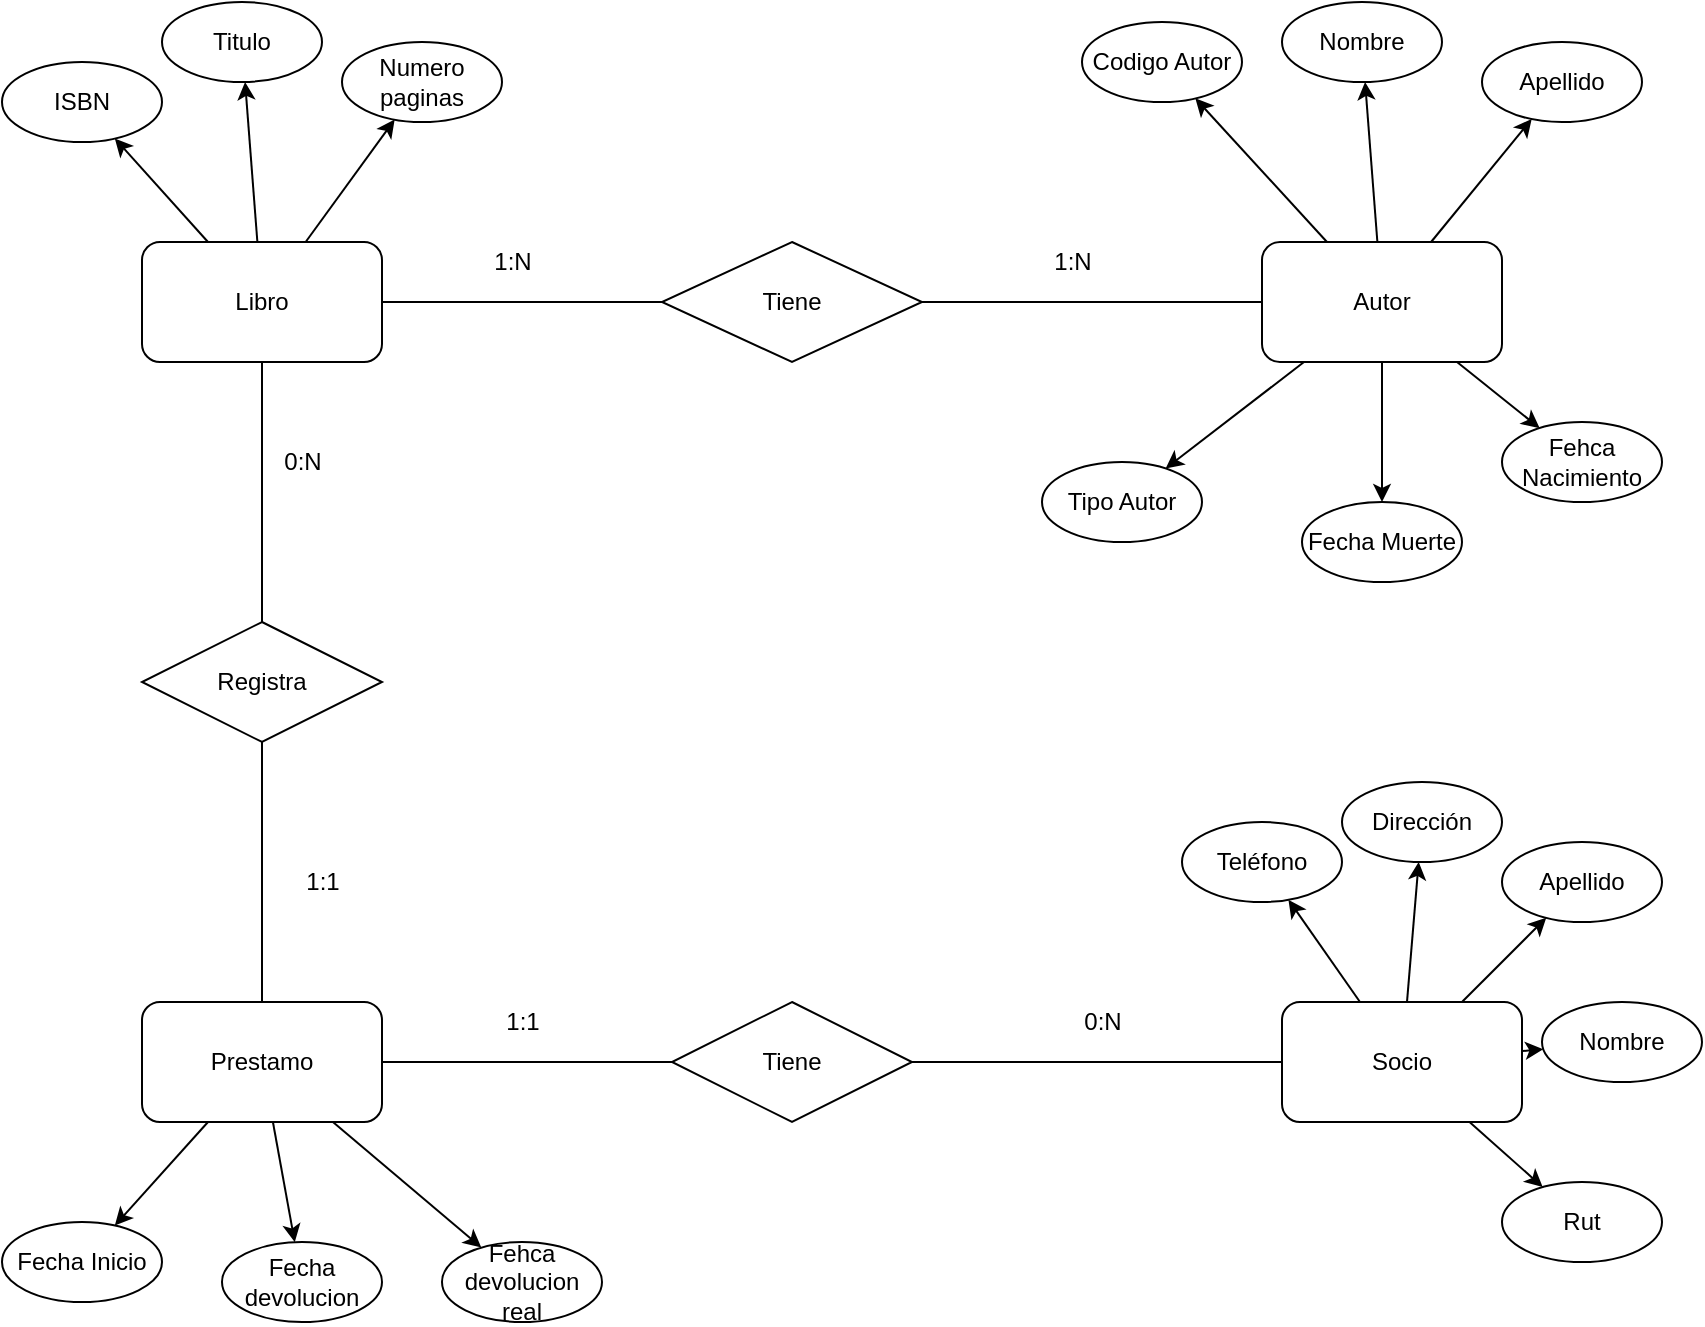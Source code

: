 <mxfile version="14.9.3" type="device"><diagram id="R2lEEEUBdFMjLlhIrx00" name="Page-1"><mxGraphModel dx="1102" dy="557" grid="1" gridSize="10" guides="1" tooltips="1" connect="1" arrows="1" fold="1" page="1" pageScale="1" pageWidth="850" pageHeight="1100" math="0" shadow="0" extFonts="Permanent Marker^https://fonts.googleapis.com/css?family=Permanent+Marker"><root><mxCell id="0"/><mxCell id="1" parent="0"/><mxCell id="kGfgkm85Q2bEizaAzBzo-1" value="Libro" style="rounded=1;whiteSpace=wrap;html=1;" parent="1" vertex="1"><mxGeometry x="70" y="220" width="120" height="60" as="geometry"/></mxCell><mxCell id="kGfgkm85Q2bEizaAzBzo-2" value="Titulo" style="ellipse;whiteSpace=wrap;html=1;" parent="1" vertex="1"><mxGeometry x="80" y="100" width="80" height="40" as="geometry"/></mxCell><mxCell id="kGfgkm85Q2bEizaAzBzo-3" value="Numero paginas" style="ellipse;whiteSpace=wrap;html=1;" parent="1" vertex="1"><mxGeometry x="170" y="120" width="80" height="40" as="geometry"/></mxCell><mxCell id="kGfgkm85Q2bEizaAzBzo-6" value="ISBN" style="ellipse;whiteSpace=wrap;html=1;" parent="1" vertex="1"><mxGeometry y="130" width="80" height="40" as="geometry"/></mxCell><mxCell id="kGfgkm85Q2bEizaAzBzo-7" value="" style="endArrow=classic;html=1;" parent="1" source="kGfgkm85Q2bEizaAzBzo-1" target="kGfgkm85Q2bEizaAzBzo-3" edge="1"><mxGeometry width="50" height="50" relative="1" as="geometry"><mxPoint x="400" y="330" as="sourcePoint"/><mxPoint x="450" y="280" as="targetPoint"/></mxGeometry></mxCell><mxCell id="kGfgkm85Q2bEizaAzBzo-8" value="" style="endArrow=classic;html=1;" parent="1" source="kGfgkm85Q2bEizaAzBzo-1" target="kGfgkm85Q2bEizaAzBzo-2" edge="1"><mxGeometry width="50" height="50" relative="1" as="geometry"><mxPoint x="60" y="250" as="sourcePoint"/><mxPoint x="110" y="200" as="targetPoint"/></mxGeometry></mxCell><mxCell id="kGfgkm85Q2bEizaAzBzo-9" value="" style="endArrow=classic;html=1;" parent="1" source="kGfgkm85Q2bEizaAzBzo-1" target="kGfgkm85Q2bEizaAzBzo-6" edge="1"><mxGeometry width="50" height="50" relative="1" as="geometry"><mxPoint x="400" y="330" as="sourcePoint"/><mxPoint x="450" y="280" as="targetPoint"/></mxGeometry></mxCell><mxCell id="kGfgkm85Q2bEizaAzBzo-10" value="Autor" style="rounded=1;whiteSpace=wrap;html=1;" parent="1" vertex="1"><mxGeometry x="630" y="220" width="120" height="60" as="geometry"/></mxCell><mxCell id="kGfgkm85Q2bEizaAzBzo-13" value="Codigo Autor" style="ellipse;whiteSpace=wrap;html=1;" parent="1" vertex="1"><mxGeometry x="540" y="110" width="80" height="40" as="geometry"/></mxCell><mxCell id="kGfgkm85Q2bEizaAzBzo-14" value="Nombre" style="ellipse;whiteSpace=wrap;html=1;" parent="1" vertex="1"><mxGeometry x="640" y="100" width="80" height="40" as="geometry"/></mxCell><mxCell id="kGfgkm85Q2bEizaAzBzo-15" value="Apellido" style="ellipse;whiteSpace=wrap;html=1;" parent="1" vertex="1"><mxGeometry x="740" y="120" width="80" height="40" as="geometry"/></mxCell><mxCell id="kGfgkm85Q2bEizaAzBzo-16" value="" style="endArrow=classic;html=1;" parent="1" source="kGfgkm85Q2bEizaAzBzo-10" target="kGfgkm85Q2bEizaAzBzo-15" edge="1"><mxGeometry width="50" height="50" relative="1" as="geometry"><mxPoint x="400" y="280" as="sourcePoint"/><mxPoint x="450" y="230" as="targetPoint"/></mxGeometry></mxCell><mxCell id="kGfgkm85Q2bEizaAzBzo-17" value="" style="endArrow=classic;html=1;" parent="1" source="kGfgkm85Q2bEizaAzBzo-10" target="kGfgkm85Q2bEizaAzBzo-14" edge="1"><mxGeometry width="50" height="50" relative="1" as="geometry"><mxPoint x="400" y="340" as="sourcePoint"/><mxPoint x="450" y="140" as="targetPoint"/></mxGeometry></mxCell><mxCell id="kGfgkm85Q2bEizaAzBzo-18" value="" style="endArrow=classic;html=1;" parent="1" source="kGfgkm85Q2bEizaAzBzo-10" target="kGfgkm85Q2bEizaAzBzo-13" edge="1"><mxGeometry width="50" height="50" relative="1" as="geometry"><mxPoint x="400" y="340" as="sourcePoint"/><mxPoint x="450" y="290" as="targetPoint"/></mxGeometry></mxCell><mxCell id="kGfgkm85Q2bEizaAzBzo-19" value="Fehca Nacimiento" style="ellipse;whiteSpace=wrap;html=1;" parent="1" vertex="1"><mxGeometry x="750" y="310" width="80" height="40" as="geometry"/></mxCell><mxCell id="kGfgkm85Q2bEizaAzBzo-20" value="Fecha Muerte" style="ellipse;whiteSpace=wrap;html=1;" parent="1" vertex="1"><mxGeometry x="650" y="350" width="80" height="40" as="geometry"/></mxCell><mxCell id="kGfgkm85Q2bEizaAzBzo-21" value="" style="endArrow=classic;html=1;" parent="1" source="kGfgkm85Q2bEizaAzBzo-10" target="kGfgkm85Q2bEizaAzBzo-19" edge="1"><mxGeometry width="50" height="50" relative="1" as="geometry"><mxPoint x="550" y="350" as="sourcePoint"/><mxPoint x="600" y="300" as="targetPoint"/></mxGeometry></mxCell><mxCell id="kGfgkm85Q2bEizaAzBzo-22" value="" style="endArrow=classic;html=1;" parent="1" source="kGfgkm85Q2bEizaAzBzo-10" target="kGfgkm85Q2bEizaAzBzo-20" edge="1"><mxGeometry width="50" height="50" relative="1" as="geometry"><mxPoint x="500" y="390" as="sourcePoint"/><mxPoint x="550" y="340" as="targetPoint"/></mxGeometry></mxCell><mxCell id="kGfgkm85Q2bEizaAzBzo-23" value="Socio" style="rounded=1;whiteSpace=wrap;html=1;" parent="1" vertex="1"><mxGeometry x="640" y="600" width="120" height="60" as="geometry"/></mxCell><mxCell id="kGfgkm85Q2bEizaAzBzo-24" value="Rut" style="ellipse;whiteSpace=wrap;html=1;" parent="1" vertex="1"><mxGeometry x="750" y="690" width="80" height="40" as="geometry"/></mxCell><mxCell id="kGfgkm85Q2bEizaAzBzo-25" value="Nombre" style="ellipse;whiteSpace=wrap;html=1;" parent="1" vertex="1"><mxGeometry x="770" y="600" width="80" height="40" as="geometry"/></mxCell><mxCell id="kGfgkm85Q2bEizaAzBzo-26" value="Apellido" style="ellipse;whiteSpace=wrap;html=1;" parent="1" vertex="1"><mxGeometry x="750" y="520" width="80" height="40" as="geometry"/></mxCell><mxCell id="kGfgkm85Q2bEizaAzBzo-27" value="Dirección" style="ellipse;whiteSpace=wrap;html=1;" parent="1" vertex="1"><mxGeometry x="670" y="490" width="80" height="40" as="geometry"/></mxCell><mxCell id="kGfgkm85Q2bEizaAzBzo-28" value="Teléfono" style="ellipse;whiteSpace=wrap;html=1;" parent="1" vertex="1"><mxGeometry x="590" y="510" width="80" height="40" as="geometry"/></mxCell><mxCell id="kGfgkm85Q2bEizaAzBzo-29" value="" style="endArrow=classic;html=1;" parent="1" source="kGfgkm85Q2bEizaAzBzo-23" target="kGfgkm85Q2bEizaAzBzo-26" edge="1"><mxGeometry width="50" height="50" relative="1" as="geometry"><mxPoint x="400" y="470" as="sourcePoint"/><mxPoint x="450" y="420" as="targetPoint"/></mxGeometry></mxCell><mxCell id="kGfgkm85Q2bEizaAzBzo-30" value="" style="endArrow=classic;html=1;" parent="1" source="kGfgkm85Q2bEizaAzBzo-23" target="kGfgkm85Q2bEizaAzBzo-24" edge="1"><mxGeometry width="50" height="50" relative="1" as="geometry"><mxPoint x="303.333" y="450" as="sourcePoint"/><mxPoint x="350.574" y="407.483" as="targetPoint"/></mxGeometry></mxCell><mxCell id="kGfgkm85Q2bEizaAzBzo-32" value="" style="endArrow=classic;html=1;" parent="1" source="kGfgkm85Q2bEizaAzBzo-23" target="kGfgkm85Q2bEizaAzBzo-25" edge="1"><mxGeometry width="50" height="50" relative="1" as="geometry"><mxPoint x="313.333" y="460" as="sourcePoint"/><mxPoint x="360.574" y="417.483" as="targetPoint"/></mxGeometry></mxCell><mxCell id="kGfgkm85Q2bEizaAzBzo-33" value="" style="endArrow=classic;html=1;" parent="1" source="kGfgkm85Q2bEizaAzBzo-23" target="kGfgkm85Q2bEizaAzBzo-27" edge="1"><mxGeometry width="50" height="50" relative="1" as="geometry"><mxPoint x="323.333" y="470" as="sourcePoint"/><mxPoint x="370.574" y="427.483" as="targetPoint"/></mxGeometry></mxCell><mxCell id="kGfgkm85Q2bEizaAzBzo-34" value="" style="endArrow=classic;html=1;" parent="1" source="kGfgkm85Q2bEizaAzBzo-23" target="kGfgkm85Q2bEizaAzBzo-28" edge="1"><mxGeometry width="50" height="50" relative="1" as="geometry"><mxPoint x="333.333" y="480" as="sourcePoint"/><mxPoint x="380.574" y="437.483" as="targetPoint"/></mxGeometry></mxCell><mxCell id="kGfgkm85Q2bEizaAzBzo-35" value="Prestamo" style="rounded=1;whiteSpace=wrap;html=1;" parent="1" vertex="1"><mxGeometry x="70" y="600" width="120" height="60" as="geometry"/></mxCell><mxCell id="kGfgkm85Q2bEizaAzBzo-37" value="Fecha Inicio" style="ellipse;whiteSpace=wrap;html=1;" parent="1" vertex="1"><mxGeometry y="710" width="80" height="40" as="geometry"/></mxCell><mxCell id="kGfgkm85Q2bEizaAzBzo-38" value="Fecha devolucion" style="ellipse;whiteSpace=wrap;html=1;" parent="1" vertex="1"><mxGeometry x="110" y="720" width="80" height="40" as="geometry"/></mxCell><mxCell id="kGfgkm85Q2bEizaAzBzo-40" value="Fehca devolucion real" style="ellipse;whiteSpace=wrap;html=1;" parent="1" vertex="1"><mxGeometry x="220" y="720" width="80" height="40" as="geometry"/></mxCell><mxCell id="kGfgkm85Q2bEizaAzBzo-41" value="Tipo Autor" style="ellipse;whiteSpace=wrap;html=1;" parent="1" vertex="1"><mxGeometry x="520" y="330" width="80" height="40" as="geometry"/></mxCell><mxCell id="kGfgkm85Q2bEizaAzBzo-42" value="" style="endArrow=classic;html=1;" parent="1" source="kGfgkm85Q2bEizaAzBzo-10" target="kGfgkm85Q2bEizaAzBzo-41" edge="1"><mxGeometry width="50" height="50" relative="1" as="geometry"><mxPoint x="400" y="330" as="sourcePoint"/><mxPoint x="450" y="280" as="targetPoint"/></mxGeometry></mxCell><mxCell id="kGfgkm85Q2bEizaAzBzo-43" value="Tiene" style="rhombus;whiteSpace=wrap;html=1;" parent="1" vertex="1"><mxGeometry x="330" y="220" width="130" height="60" as="geometry"/></mxCell><mxCell id="kGfgkm85Q2bEizaAzBzo-50" value="" style="endArrow=classic;html=1;" parent="1" source="kGfgkm85Q2bEizaAzBzo-35" target="kGfgkm85Q2bEizaAzBzo-37" edge="1"><mxGeometry width="50" height="50" relative="1" as="geometry"><mxPoint x="20" y="420" as="sourcePoint"/><mxPoint x="70" y="370" as="targetPoint"/></mxGeometry></mxCell><mxCell id="kGfgkm85Q2bEizaAzBzo-51" value="" style="endArrow=classic;html=1;" parent="1" source="kGfgkm85Q2bEizaAzBzo-35" target="kGfgkm85Q2bEizaAzBzo-38" edge="1"><mxGeometry width="50" height="50" relative="1" as="geometry"><mxPoint x="133" y="500" as="sourcePoint"/><mxPoint x="86.415" y="551.762" as="targetPoint"/></mxGeometry></mxCell><mxCell id="kGfgkm85Q2bEizaAzBzo-52" value="" style="endArrow=classic;html=1;" parent="1" source="kGfgkm85Q2bEizaAzBzo-35" target="kGfgkm85Q2bEizaAzBzo-40" edge="1"><mxGeometry width="50" height="50" relative="1" as="geometry"><mxPoint x="143" y="510" as="sourcePoint"/><mxPoint x="96.415" y="561.762" as="targetPoint"/></mxGeometry></mxCell><mxCell id="kGfgkm85Q2bEizaAzBzo-53" value="Registra" style="shape=rhombus;perimeter=rhombusPerimeter;whiteSpace=wrap;html=1;align=center;" parent="1" vertex="1"><mxGeometry x="70" y="410" width="120" height="60" as="geometry"/></mxCell><mxCell id="kGfgkm85Q2bEizaAzBzo-54" value="" style="endArrow=none;html=1;rounded=0;" parent="1" source="kGfgkm85Q2bEizaAzBzo-1" target="kGfgkm85Q2bEizaAzBzo-43" edge="1"><mxGeometry relative="1" as="geometry"><mxPoint x="190" y="250" as="sourcePoint"/><mxPoint x="350" y="250" as="targetPoint"/></mxGeometry></mxCell><mxCell id="kGfgkm85Q2bEizaAzBzo-55" value="" style="endArrow=none;html=1;rounded=0;" parent="1" source="kGfgkm85Q2bEizaAzBzo-43" target="kGfgkm85Q2bEizaAzBzo-10" edge="1"><mxGeometry relative="1" as="geometry"><mxPoint x="460" y="250" as="sourcePoint"/><mxPoint x="620" y="250" as="targetPoint"/></mxGeometry></mxCell><mxCell id="kGfgkm85Q2bEizaAzBzo-56" value="1:N" style="text;html=1;align=center;verticalAlign=middle;resizable=0;points=[];autosize=1;strokeColor=none;" parent="1" vertex="1"><mxGeometry x="240" y="220" width="30" height="20" as="geometry"/></mxCell><mxCell id="kGfgkm85Q2bEizaAzBzo-57" value="1:N" style="text;html=1;align=center;verticalAlign=middle;resizable=0;points=[];autosize=1;strokeColor=none;" parent="1" vertex="1"><mxGeometry x="520" y="220" width="30" height="20" as="geometry"/></mxCell><mxCell id="kGfgkm85Q2bEizaAzBzo-58" value="" style="endArrow=none;html=1;rounded=0;" parent="1" source="kGfgkm85Q2bEizaAzBzo-1" target="kGfgkm85Q2bEizaAzBzo-53" edge="1"><mxGeometry relative="1" as="geometry"><mxPoint x="110" y="330" as="sourcePoint"/><mxPoint x="270" y="330" as="targetPoint"/></mxGeometry></mxCell><mxCell id="kGfgkm85Q2bEizaAzBzo-59" value="" style="endArrow=none;html=1;rounded=0;" parent="1" source="kGfgkm85Q2bEizaAzBzo-53" target="kGfgkm85Q2bEizaAzBzo-35" edge="1"><mxGeometry relative="1" as="geometry"><mxPoint x="50" y="510" as="sourcePoint"/><mxPoint x="210" y="510" as="targetPoint"/></mxGeometry></mxCell><mxCell id="kGfgkm85Q2bEizaAzBzo-60" value="0:N" style="text;html=1;align=center;verticalAlign=middle;resizable=0;points=[];autosize=1;strokeColor=none;" parent="1" vertex="1"><mxGeometry x="135" y="320" width="30" height="20" as="geometry"/></mxCell><mxCell id="kGfgkm85Q2bEizaAzBzo-61" value="1:1" style="text;html=1;align=center;verticalAlign=middle;resizable=0;points=[];autosize=1;strokeColor=none;" parent="1" vertex="1"><mxGeometry x="145" y="530" width="30" height="20" as="geometry"/></mxCell><mxCell id="kGfgkm85Q2bEizaAzBzo-62" value="Tiene" style="shape=rhombus;perimeter=rhombusPerimeter;whiteSpace=wrap;html=1;align=center;" parent="1" vertex="1"><mxGeometry x="335" y="600" width="120" height="60" as="geometry"/></mxCell><mxCell id="kGfgkm85Q2bEizaAzBzo-63" value="" style="endArrow=none;html=1;rounded=0;" parent="1" source="kGfgkm85Q2bEizaAzBzo-35" target="kGfgkm85Q2bEizaAzBzo-62" edge="1"><mxGeometry relative="1" as="geometry"><mxPoint x="230" y="630" as="sourcePoint"/><mxPoint x="390" y="630" as="targetPoint"/></mxGeometry></mxCell><mxCell id="kGfgkm85Q2bEizaAzBzo-64" value="" style="endArrow=none;html=1;rounded=0;" parent="1" source="kGfgkm85Q2bEizaAzBzo-62" target="kGfgkm85Q2bEizaAzBzo-23" edge="1"><mxGeometry relative="1" as="geometry"><mxPoint x="420" y="620" as="sourcePoint"/><mxPoint x="580" y="620" as="targetPoint"/></mxGeometry></mxCell><mxCell id="kGfgkm85Q2bEizaAzBzo-66" value="0:N" style="text;html=1;align=center;verticalAlign=middle;resizable=0;points=[];autosize=1;strokeColor=none;" parent="1" vertex="1"><mxGeometry x="535" y="600" width="30" height="20" as="geometry"/></mxCell><mxCell id="kGfgkm85Q2bEizaAzBzo-67" value="1:1" style="text;html=1;align=center;verticalAlign=middle;resizable=0;points=[];autosize=1;strokeColor=none;" parent="1" vertex="1"><mxGeometry x="245" y="600" width="30" height="20" as="geometry"/></mxCell></root></mxGraphModel></diagram></mxfile>